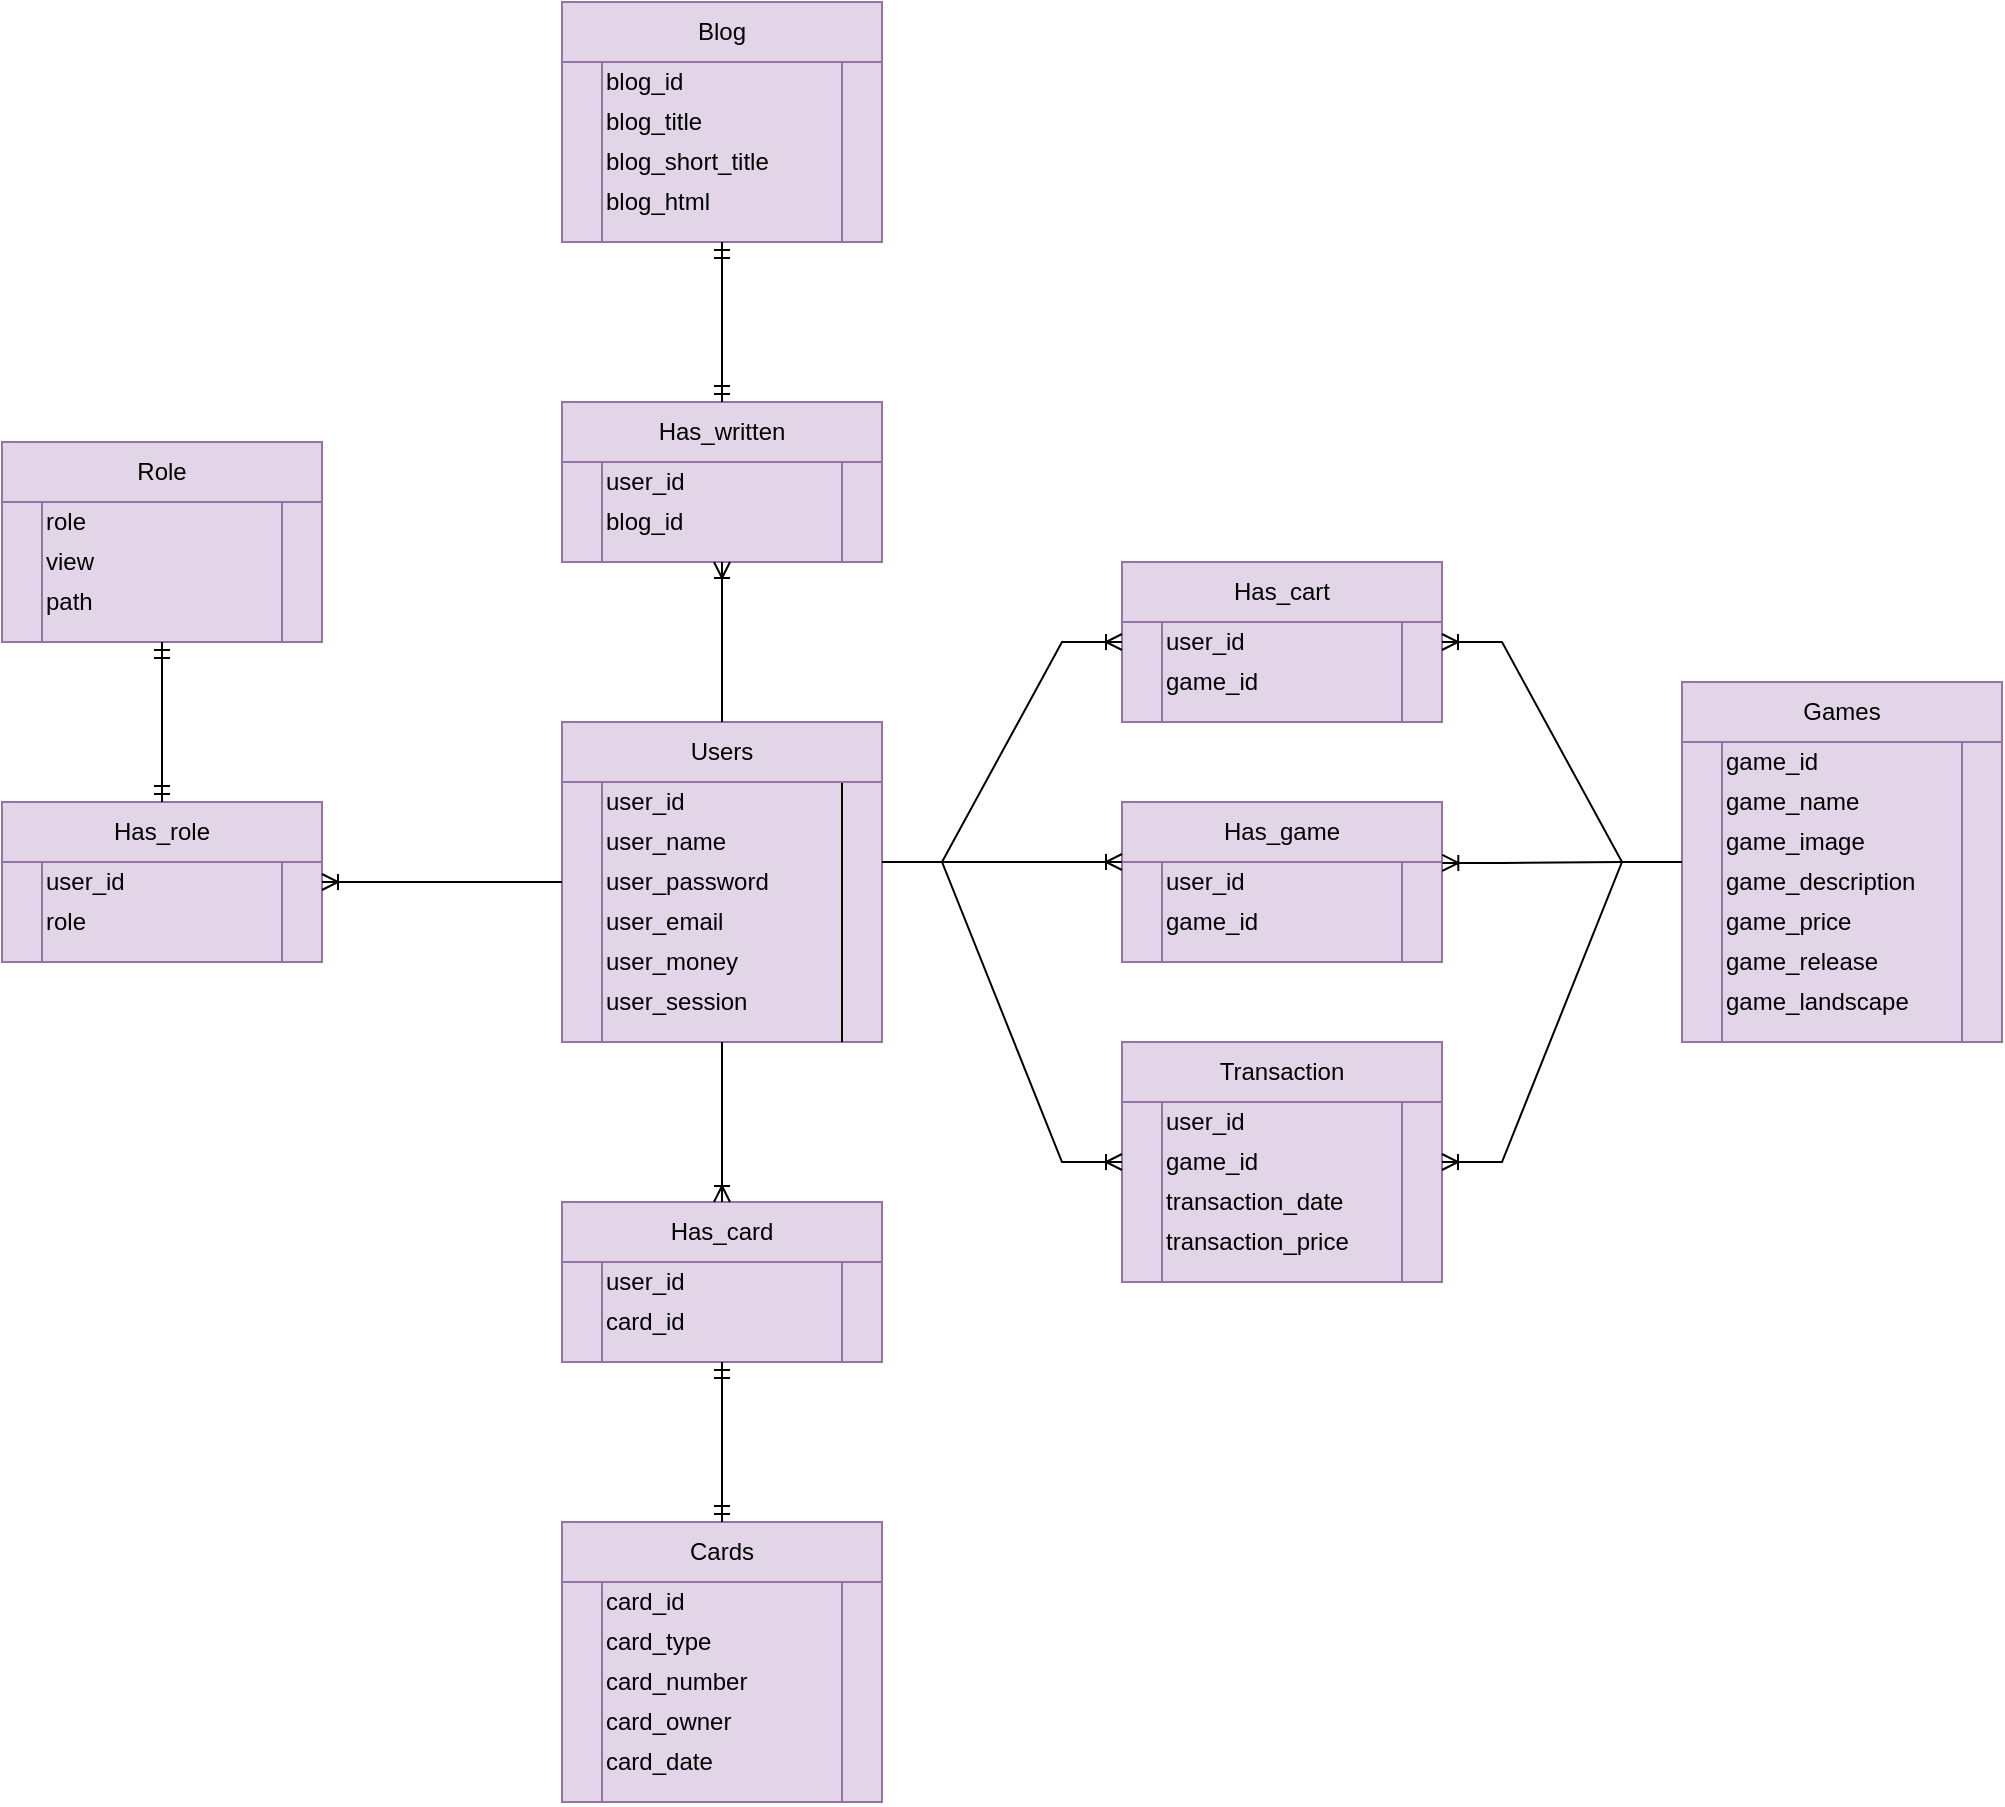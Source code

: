 <mxfile version="15.8.0" type="device"><diagram id="rGAQaOPe0A09g-HLJoSy" name="Page-1"><mxGraphModel dx="779" dy="961" grid="1" gridSize="10" guides="1" tooltips="1" connect="1" arrows="1" fold="1" page="1" pageScale="1" pageWidth="3300" pageHeight="4681" math="0" shadow="0"><root><mxCell id="0"/><mxCell id="1" parent="0"/><mxCell id="rlixF8Hj_irklnSQhS6D-13" value="" style="rounded=0;whiteSpace=wrap;html=1;fillColor=#e1d5e7;strokeColor=#9673a6;" parent="1" vertex="1"><mxGeometry x="1070" y="1000" width="160" height="30" as="geometry"/></mxCell><mxCell id="rlixF8Hj_irklnSQhS6D-14" value="" style="rounded=0;whiteSpace=wrap;html=1;fillColor=#e1d5e7;strokeColor=#9673a6;" parent="1" vertex="1"><mxGeometry x="1070" y="1000" width="160" height="140" as="geometry"/></mxCell><mxCell id="rlixF8Hj_irklnSQhS6D-15" value="" style="endArrow=none;html=1;rounded=0;fillColor=#e1d5e7;strokeColor=#9673a6;" parent="1" edge="1"><mxGeometry width="50" height="50" relative="1" as="geometry"><mxPoint x="1090" y="1140" as="sourcePoint"/><mxPoint x="1090" y="1030" as="targetPoint"/></mxGeometry></mxCell><mxCell id="rlixF8Hj_irklnSQhS6D-16" value="" style="endArrow=none;html=1;rounded=0;fillColor=#e1d5e7;strokeColor=#9673a6;" parent="1" edge="1"><mxGeometry width="50" height="50" relative="1" as="geometry"><mxPoint x="1210" y="1140" as="sourcePoint"/><mxPoint x="1210" y="1030" as="targetPoint"/></mxGeometry></mxCell><mxCell id="rlixF8Hj_irklnSQhS6D-18" value="" style="rounded=0;whiteSpace=wrap;html=1;fillColor=#e1d5e7;strokeColor=#9673a6;" parent="1" vertex="1"><mxGeometry x="1350" y="760" width="160" height="30" as="geometry"/></mxCell><mxCell id="rlixF8Hj_irklnSQhS6D-19" value="" style="rounded=0;whiteSpace=wrap;html=1;fillColor=#e1d5e7;strokeColor=#9673a6;" parent="1" vertex="1"><mxGeometry x="1350" y="760" width="160" height="120" as="geometry"/></mxCell><mxCell id="rlixF8Hj_irklnSQhS6D-20" value="" style="endArrow=none;html=1;rounded=0;fillColor=#e1d5e7;strokeColor=#9673a6;" parent="1" edge="1"><mxGeometry width="50" height="50" relative="1" as="geometry"><mxPoint x="1370" y="880" as="sourcePoint"/><mxPoint x="1370" y="790" as="targetPoint"/></mxGeometry></mxCell><mxCell id="rlixF8Hj_irklnSQhS6D-21" value="" style="endArrow=none;html=1;rounded=0;fillColor=#e1d5e7;strokeColor=#9673a6;" parent="1" edge="1"><mxGeometry width="50" height="50" relative="1" as="geometry"><mxPoint x="1490" y="880" as="sourcePoint"/><mxPoint x="1490" y="790" as="targetPoint"/></mxGeometry></mxCell><mxCell id="rlixF8Hj_irklnSQhS6D-33" value="" style="rounded=0;whiteSpace=wrap;html=1;fillColor=#e1d5e7;strokeColor=#9673a6;" parent="1" vertex="1"><mxGeometry x="1350" y="520" width="160" height="30" as="geometry"/></mxCell><mxCell id="rlixF8Hj_irklnSQhS6D-34" value="" style="rounded=0;whiteSpace=wrap;html=1;fillColor=#e1d5e7;strokeColor=#9673a6;" parent="1" vertex="1"><mxGeometry x="1350" y="520" width="160" height="80" as="geometry"/></mxCell><mxCell id="rlixF8Hj_irklnSQhS6D-35" value="" style="endArrow=none;html=1;rounded=0;fillColor=#e1d5e7;strokeColor=#9673a6;" parent="1" edge="1"><mxGeometry width="50" height="50" relative="1" as="geometry"><mxPoint x="1490" y="600" as="sourcePoint"/><mxPoint x="1490" y="550" as="targetPoint"/></mxGeometry></mxCell><mxCell id="rlixF8Hj_irklnSQhS6D-36" value="" style="endArrow=none;html=1;rounded=0;fillColor=#e1d5e7;strokeColor=#9673a6;" parent="1" edge="1"><mxGeometry width="50" height="50" relative="1" as="geometry"><mxPoint x="1370" y="600" as="sourcePoint"/><mxPoint x="1370" y="550" as="targetPoint"/></mxGeometry></mxCell><mxCell id="rlixF8Hj_irklnSQhS6D-49" value="" style="rounded=0;whiteSpace=wrap;html=1;fillColor=#e1d5e7;strokeColor=#9673a6;" parent="1" vertex="1"><mxGeometry x="790" y="460" width="160" height="100" as="geometry"/></mxCell><mxCell id="rlixF8Hj_irklnSQhS6D-50" value="" style="endArrow=none;html=1;rounded=0;fillColor=#e1d5e7;strokeColor=#9673a6;" parent="1" edge="1"><mxGeometry width="50" height="50" relative="1" as="geometry"><mxPoint x="930" y="560" as="sourcePoint"/><mxPoint x="930" y="490" as="targetPoint"/></mxGeometry></mxCell><mxCell id="rlixF8Hj_irklnSQhS6D-51" value="" style="endArrow=none;html=1;rounded=0;fillColor=#e1d5e7;strokeColor=#9673a6;" parent="1" edge="1"><mxGeometry width="50" height="50" relative="1" as="geometry"><mxPoint x="810" y="560" as="sourcePoint"/><mxPoint x="810" y="490" as="targetPoint"/></mxGeometry></mxCell><mxCell id="rlixF8Hj_irklnSQhS6D-53" value="" style="rounded=0;whiteSpace=wrap;html=1;fillColor=#e1d5e7;strokeColor=#9673a6;" parent="1" vertex="1"><mxGeometry x="1070" y="240" width="160" height="30" as="geometry"/></mxCell><mxCell id="rlixF8Hj_irklnSQhS6D-54" value="" style="rounded=0;whiteSpace=wrap;html=1;fillColor=#e1d5e7;strokeColor=#9673a6;" parent="1" vertex="1"><mxGeometry x="1070" y="240" width="160" height="120" as="geometry"/></mxCell><mxCell id="rlixF8Hj_irklnSQhS6D-55" value="" style="endArrow=none;html=1;rounded=0;fillColor=#e1d5e7;strokeColor=#9673a6;" parent="1" edge="1"><mxGeometry width="50" height="50" relative="1" as="geometry"><mxPoint x="1210" y="360" as="sourcePoint"/><mxPoint x="1210" y="270" as="targetPoint"/></mxGeometry></mxCell><mxCell id="rlixF8Hj_irklnSQhS6D-56" value="" style="endArrow=none;html=1;rounded=0;fillColor=#e1d5e7;strokeColor=#9673a6;" parent="1" edge="1"><mxGeometry width="50" height="50" relative="1" as="geometry"><mxPoint x="1090" y="360" as="sourcePoint"/><mxPoint x="1090" y="270" as="targetPoint"/></mxGeometry></mxCell><mxCell id="rlixF8Hj_irklnSQhS6D-58" value="" style="rounded=0;whiteSpace=wrap;html=1;" parent="1" vertex="1"><mxGeometry x="1070" y="600" width="160" height="30" as="geometry"/></mxCell><mxCell id="rlixF8Hj_irklnSQhS6D-59" value="" style="rounded=0;whiteSpace=wrap;html=1;fillColor=#e1d5e7;strokeColor=#9673a6;" parent="1" vertex="1"><mxGeometry x="1070" y="600" width="160" height="160" as="geometry"/></mxCell><mxCell id="rlixF8Hj_irklnSQhS6D-60" value="" style="endArrow=none;html=1;rounded=0;" parent="1" edge="1"><mxGeometry width="50" height="50" relative="1" as="geometry"><mxPoint x="1210" y="760" as="sourcePoint"/><mxPoint x="1210" y="630" as="targetPoint"/></mxGeometry></mxCell><mxCell id="rlixF8Hj_irklnSQhS6D-61" value="" style="endArrow=none;html=1;rounded=0;fillColor=#e1d5e7;strokeColor=#9673a6;" parent="1" edge="1"><mxGeometry width="50" height="50" relative="1" as="geometry"><mxPoint x="1090" y="760" as="sourcePoint"/><mxPoint x="1090" y="630" as="targetPoint"/></mxGeometry></mxCell><mxCell id="rlixF8Hj_irklnSQhS6D-64" value="" style="rounded=0;whiteSpace=wrap;html=1;" parent="1" vertex="1"><mxGeometry x="1070" y="600" width="160" height="30" as="geometry"/></mxCell><mxCell id="rlixF8Hj_irklnSQhS6D-65" value="" style="rounded=0;whiteSpace=wrap;html=1;fillColor=#e1d5e7;strokeColor=#9673a6;" parent="1" vertex="1"><mxGeometry x="1070" y="1000" width="160" height="30" as="geometry"/></mxCell><mxCell id="rlixF8Hj_irklnSQhS6D-68" value="" style="rounded=0;whiteSpace=wrap;html=1;fillColor=#e1d5e7;strokeColor=#9673a6;" parent="1" vertex="1"><mxGeometry x="1350" y="760" width="160" height="30" as="geometry"/></mxCell><mxCell id="rlixF8Hj_irklnSQhS6D-69" value="" style="rounded=0;whiteSpace=wrap;html=1;fillColor=#e1d5e7;strokeColor=#9673a6;" parent="1" vertex="1"><mxGeometry x="1350" y="520" width="160" height="30" as="geometry"/></mxCell><mxCell id="rlixF8Hj_irklnSQhS6D-70" value="" style="rounded=0;whiteSpace=wrap;html=1;fillColor=#e1d5e7;strokeColor=#9673a6;" parent="1" vertex="1"><mxGeometry x="1070" y="240" width="160" height="30" as="geometry"/></mxCell><mxCell id="rlixF8Hj_irklnSQhS6D-75" value="Users" style="text;html=1;strokeColor=#9673a6;fillColor=#e1d5e7;align=center;verticalAlign=middle;whiteSpace=wrap;rounded=0;" parent="1" vertex="1"><mxGeometry x="1070" y="600" width="160" height="30" as="geometry"/></mxCell><mxCell id="rlixF8Hj_irklnSQhS6D-76" value="Role" style="text;html=1;strokeColor=#9673a6;fillColor=#e1d5e7;align=center;verticalAlign=middle;whiteSpace=wrap;rounded=0;" parent="1" vertex="1"><mxGeometry x="790" y="460" width="160" height="30" as="geometry"/></mxCell><mxCell id="rlixF8Hj_irklnSQhS6D-78" value="Cards" style="text;html=1;strokeColor=#9673a6;fillColor=#e1d5e7;align=center;verticalAlign=middle;whiteSpace=wrap;rounded=0;" parent="1" vertex="1"><mxGeometry x="1070" y="1000" width="160" height="30" as="geometry"/></mxCell><mxCell id="rlixF8Hj_irklnSQhS6D-79" value="Transaction" style="text;html=1;strokeColor=#9673a6;fillColor=#e1d5e7;align=center;verticalAlign=middle;whiteSpace=wrap;rounded=0;" parent="1" vertex="1"><mxGeometry x="1350" y="760" width="160" height="30" as="geometry"/></mxCell><mxCell id="rlixF8Hj_irklnSQhS6D-80" value="Has_cart" style="text;html=1;strokeColor=#9673a6;fillColor=#e1d5e7;align=center;verticalAlign=middle;whiteSpace=wrap;rounded=0;" parent="1" vertex="1"><mxGeometry x="1350" y="520" width="160" height="30" as="geometry"/></mxCell><mxCell id="rlixF8Hj_irklnSQhS6D-81" value="Blog" style="text;html=1;strokeColor=#9673a6;fillColor=#e1d5e7;align=center;verticalAlign=middle;whiteSpace=wrap;rounded=0;" parent="1" vertex="1"><mxGeometry x="1070" y="240" width="160" height="30" as="geometry"/></mxCell><mxCell id="rlixF8Hj_irklnSQhS6D-83" value="" style="rounded=0;whiteSpace=wrap;html=1;fillColor=#e1d5e7;strokeColor=#9673a6;" parent="1" vertex="1"><mxGeometry x="1630" y="580" width="160" height="30" as="geometry"/></mxCell><mxCell id="rlixF8Hj_irklnSQhS6D-84" value="" style="rounded=0;whiteSpace=wrap;html=1;fillColor=#e1d5e7;strokeColor=#9673a6;" parent="1" vertex="1"><mxGeometry x="1630" y="580" width="160" height="180" as="geometry"/></mxCell><mxCell id="rlixF8Hj_irklnSQhS6D-85" value="" style="endArrow=none;html=1;rounded=0;fillColor=#e1d5e7;strokeColor=#9673a6;" parent="1" edge="1"><mxGeometry width="50" height="50" relative="1" as="geometry"><mxPoint x="1770" y="760" as="sourcePoint"/><mxPoint x="1770" y="610" as="targetPoint"/></mxGeometry></mxCell><mxCell id="rlixF8Hj_irklnSQhS6D-86" value="" style="endArrow=none;html=1;rounded=0;fillColor=#e1d5e7;strokeColor=#9673a6;" parent="1" edge="1"><mxGeometry width="50" height="50" relative="1" as="geometry"><mxPoint x="1650" y="760" as="sourcePoint"/><mxPoint x="1650" y="610" as="targetPoint"/></mxGeometry></mxCell><mxCell id="rlixF8Hj_irklnSQhS6D-88" value="" style="rounded=0;whiteSpace=wrap;html=1;fillColor=#e1d5e7;strokeColor=#9673a6;" parent="1" vertex="1"><mxGeometry x="1630" y="580" width="160" height="30" as="geometry"/></mxCell><mxCell id="rlixF8Hj_irklnSQhS6D-89" value="Games" style="text;html=1;strokeColor=#9673a6;fillColor=#e1d5e7;align=center;verticalAlign=middle;whiteSpace=wrap;rounded=0;" parent="1" vertex="1"><mxGeometry x="1630" y="580" width="160" height="30" as="geometry"/></mxCell><mxCell id="rlixF8Hj_irklnSQhS6D-90" value="role" style="text;html=1;strokeColor=none;fillColor=none;align=left;verticalAlign=middle;whiteSpace=wrap;rounded=0;" parent="1" vertex="1"><mxGeometry x="810" y="490" width="120" height="20" as="geometry"/></mxCell><mxCell id="rlixF8Hj_irklnSQhS6D-92" value="view" style="text;html=1;strokeColor=none;fillColor=none;align=left;verticalAlign=middle;whiteSpace=wrap;rounded=0;" parent="1" vertex="1"><mxGeometry x="810" y="510" width="120" height="20" as="geometry"/></mxCell><mxCell id="rlixF8Hj_irklnSQhS6D-93" value="path" style="text;html=1;strokeColor=none;fillColor=none;align=left;verticalAlign=middle;whiteSpace=wrap;rounded=0;" parent="1" vertex="1"><mxGeometry x="810" y="530" width="120" height="20" as="geometry"/></mxCell><mxCell id="rlixF8Hj_irklnSQhS6D-98" value="user_id" style="text;html=1;strokeColor=none;fillColor=none;align=left;verticalAlign=middle;whiteSpace=wrap;rounded=0;" parent="1" vertex="1"><mxGeometry x="1090" y="630" width="120" height="20" as="geometry"/></mxCell><mxCell id="rlixF8Hj_irklnSQhS6D-99" value="user_name" style="text;html=1;strokeColor=none;fillColor=none;align=left;verticalAlign=middle;whiteSpace=wrap;rounded=0;" parent="1" vertex="1"><mxGeometry x="1090" y="650" width="120" height="20" as="geometry"/></mxCell><mxCell id="rlixF8Hj_irklnSQhS6D-100" value="user_password" style="text;html=1;strokeColor=none;fillColor=none;align=left;verticalAlign=middle;whiteSpace=wrap;rounded=0;" parent="1" vertex="1"><mxGeometry x="1090" y="670" width="120" height="20" as="geometry"/></mxCell><mxCell id="rlixF8Hj_irklnSQhS6D-101" value="user_email" style="text;html=1;strokeColor=none;fillColor=none;align=left;verticalAlign=middle;whiteSpace=wrap;rounded=0;" parent="1" vertex="1"><mxGeometry x="1090" y="690" width="120" height="20" as="geometry"/></mxCell><mxCell id="rlixF8Hj_irklnSQhS6D-102" value="user_money" style="text;html=1;strokeColor=none;fillColor=none;align=left;verticalAlign=middle;whiteSpace=wrap;rounded=0;" parent="1" vertex="1"><mxGeometry x="1090" y="710" width="120" height="20" as="geometry"/></mxCell><mxCell id="rlixF8Hj_irklnSQhS6D-103" value="user_session" style="text;html=1;strokeColor=none;fillColor=none;align=left;verticalAlign=middle;whiteSpace=wrap;rounded=0;" parent="1" vertex="1"><mxGeometry x="1090" y="730" width="120" height="20" as="geometry"/></mxCell><mxCell id="rlixF8Hj_irklnSQhS6D-106" value="card_id" style="text;html=1;strokeColor=none;fillColor=none;align=left;verticalAlign=middle;whiteSpace=wrap;rounded=0;" parent="1" vertex="1"><mxGeometry x="1090" y="1030" width="120" height="20" as="geometry"/></mxCell><mxCell id="rlixF8Hj_irklnSQhS6D-107" value="card_type" style="text;html=1;strokeColor=none;fillColor=none;align=left;verticalAlign=middle;whiteSpace=wrap;rounded=0;" parent="1" vertex="1"><mxGeometry x="1090" y="1050" width="120" height="20" as="geometry"/></mxCell><mxCell id="rlixF8Hj_irklnSQhS6D-108" value="card_number" style="text;html=1;strokeColor=none;fillColor=none;align=left;verticalAlign=middle;whiteSpace=wrap;rounded=0;" parent="1" vertex="1"><mxGeometry x="1090" y="1070" width="120" height="20" as="geometry"/></mxCell><mxCell id="rlixF8Hj_irklnSQhS6D-109" value="card_owner" style="text;html=1;strokeColor=none;fillColor=none;align=left;verticalAlign=middle;whiteSpace=wrap;rounded=0;" parent="1" vertex="1"><mxGeometry x="1090" y="1090" width="120" height="20" as="geometry"/></mxCell><mxCell id="rlixF8Hj_irklnSQhS6D-110" value="card_date" style="text;html=1;strokeColor=none;fillColor=none;align=left;verticalAlign=middle;whiteSpace=wrap;rounded=0;" parent="1" vertex="1"><mxGeometry x="1090" y="1110" width="120" height="20" as="geometry"/></mxCell><mxCell id="rlixF8Hj_irklnSQhS6D-111" value="user_id" style="text;html=1;strokeColor=none;fillColor=none;align=left;verticalAlign=middle;whiteSpace=wrap;rounded=0;" parent="1" vertex="1"><mxGeometry x="1370" y="550" width="120" height="20" as="geometry"/></mxCell><mxCell id="rlixF8Hj_irklnSQhS6D-112" value="game_id" style="text;html=1;strokeColor=none;fillColor=none;align=left;verticalAlign=middle;whiteSpace=wrap;rounded=0;" parent="1" vertex="1"><mxGeometry x="1370" y="570" width="120" height="20" as="geometry"/></mxCell><mxCell id="rlixF8Hj_irklnSQhS6D-121" value="" style="rounded=0;whiteSpace=wrap;html=1;fillColor=#e1d5e7;strokeColor=#9673a6;" parent="1" vertex="1"><mxGeometry x="1350" y="640" width="160" height="30" as="geometry"/></mxCell><mxCell id="rlixF8Hj_irklnSQhS6D-122" value="" style="rounded=0;whiteSpace=wrap;html=1;fillColor=#e1d5e7;strokeColor=#9673a6;" parent="1" vertex="1"><mxGeometry x="1350" y="640" width="160" height="80" as="geometry"/></mxCell><mxCell id="rlixF8Hj_irklnSQhS6D-123" value="" style="endArrow=none;html=1;rounded=0;fillColor=#e1d5e7;strokeColor=#9673a6;" parent="1" edge="1"><mxGeometry width="50" height="50" relative="1" as="geometry"><mxPoint x="1490" y="720" as="sourcePoint"/><mxPoint x="1490" y="670" as="targetPoint"/></mxGeometry></mxCell><mxCell id="rlixF8Hj_irklnSQhS6D-124" value="" style="endArrow=none;html=1;rounded=0;fillColor=#e1d5e7;strokeColor=#9673a6;" parent="1" edge="1"><mxGeometry width="50" height="50" relative="1" as="geometry"><mxPoint x="1370" y="720" as="sourcePoint"/><mxPoint x="1370" y="670" as="targetPoint"/></mxGeometry></mxCell><mxCell id="rlixF8Hj_irklnSQhS6D-125" value="" style="rounded=0;whiteSpace=wrap;html=1;fillColor=#e1d5e7;strokeColor=#9673a6;" parent="1" vertex="1"><mxGeometry x="1350" y="640" width="160" height="30" as="geometry"/></mxCell><mxCell id="rlixF8Hj_irklnSQhS6D-126" value="Has_game" style="text;html=1;strokeColor=#9673a6;fillColor=#e1d5e7;align=center;verticalAlign=middle;whiteSpace=wrap;rounded=0;" parent="1" vertex="1"><mxGeometry x="1350" y="640" width="160" height="30" as="geometry"/></mxCell><mxCell id="rlixF8Hj_irklnSQhS6D-127" value="user_id" style="text;html=1;strokeColor=none;fillColor=none;align=left;verticalAlign=middle;whiteSpace=wrap;rounded=0;" parent="1" vertex="1"><mxGeometry x="1370" y="670" width="120" height="20" as="geometry"/></mxCell><mxCell id="rlixF8Hj_irklnSQhS6D-128" value="game_id" style="text;html=1;strokeColor=none;fillColor=none;align=left;verticalAlign=middle;whiteSpace=wrap;rounded=0;" parent="1" vertex="1"><mxGeometry x="1370" y="690" width="120" height="20" as="geometry"/></mxCell><mxCell id="rlixF8Hj_irklnSQhS6D-129" value="" style="rounded=0;whiteSpace=wrap;html=1;fillColor=#e1d5e7;strokeColor=#9673a6;" parent="1" vertex="1"><mxGeometry x="1070" y="840" width="160" height="30" as="geometry"/></mxCell><mxCell id="rlixF8Hj_irklnSQhS6D-130" value="" style="rounded=0;whiteSpace=wrap;html=1;fillColor=#e1d5e7;strokeColor=#9673a6;" parent="1" vertex="1"><mxGeometry x="1070" y="840" width="160" height="80" as="geometry"/></mxCell><mxCell id="rlixF8Hj_irklnSQhS6D-131" value="" style="endArrow=none;html=1;rounded=0;fillColor=#e1d5e7;strokeColor=#9673a6;" parent="1" edge="1"><mxGeometry width="50" height="50" relative="1" as="geometry"><mxPoint x="1210" y="920" as="sourcePoint"/><mxPoint x="1210" y="870" as="targetPoint"/></mxGeometry></mxCell><mxCell id="rlixF8Hj_irklnSQhS6D-132" value="" style="endArrow=none;html=1;rounded=0;fillColor=#e1d5e7;strokeColor=#9673a6;" parent="1" edge="1"><mxGeometry width="50" height="50" relative="1" as="geometry"><mxPoint x="1090" y="920" as="sourcePoint"/><mxPoint x="1090" y="870" as="targetPoint"/></mxGeometry></mxCell><mxCell id="rlixF8Hj_irklnSQhS6D-133" value="" style="rounded=0;whiteSpace=wrap;html=1;fillColor=#e1d5e7;strokeColor=#9673a6;" parent="1" vertex="1"><mxGeometry x="1070" y="840" width="160" height="30" as="geometry"/></mxCell><mxCell id="rlixF8Hj_irklnSQhS6D-134" value="Has_card" style="text;html=1;strokeColor=#9673a6;fillColor=#e1d5e7;align=center;verticalAlign=middle;whiteSpace=wrap;rounded=0;" parent="1" vertex="1"><mxGeometry x="1070" y="840" width="160" height="30" as="geometry"/></mxCell><mxCell id="rlixF8Hj_irklnSQhS6D-135" value="user_id" style="text;html=1;strokeColor=none;fillColor=none;align=left;verticalAlign=middle;whiteSpace=wrap;rounded=0;" parent="1" vertex="1"><mxGeometry x="1090" y="870" width="120" height="20" as="geometry"/></mxCell><mxCell id="rlixF8Hj_irklnSQhS6D-136" value="card_id" style="text;html=1;strokeColor=none;fillColor=none;align=left;verticalAlign=middle;whiteSpace=wrap;rounded=0;" parent="1" vertex="1"><mxGeometry x="1090" y="890" width="120" height="20" as="geometry"/></mxCell><mxCell id="rlixF8Hj_irklnSQhS6D-137" value="user_id" style="text;html=1;strokeColor=none;fillColor=none;align=left;verticalAlign=middle;whiteSpace=wrap;rounded=0;" parent="1" vertex="1"><mxGeometry x="1370" y="790" width="120" height="20" as="geometry"/></mxCell><mxCell id="rlixF8Hj_irklnSQhS6D-138" value="game_id" style="text;html=1;strokeColor=none;fillColor=none;align=left;verticalAlign=middle;whiteSpace=wrap;rounded=0;" parent="1" vertex="1"><mxGeometry x="1370" y="810" width="120" height="20" as="geometry"/></mxCell><mxCell id="rlixF8Hj_irklnSQhS6D-139" value="transaction_date" style="text;html=1;strokeColor=none;fillColor=none;align=left;verticalAlign=middle;whiteSpace=wrap;rounded=0;" parent="1" vertex="1"><mxGeometry x="1370" y="830" width="120" height="20" as="geometry"/></mxCell><mxCell id="rlixF8Hj_irklnSQhS6D-140" value="transaction_price" style="text;html=1;strokeColor=none;fillColor=none;align=left;verticalAlign=middle;whiteSpace=wrap;rounded=0;" parent="1" vertex="1"><mxGeometry x="1370" y="850" width="120" height="20" as="geometry"/></mxCell><mxCell id="rlixF8Hj_irklnSQhS6D-142" value="" style="rounded=0;whiteSpace=wrap;html=1;fillColor=#e1d5e7;strokeColor=#9673a6;" parent="1" vertex="1"><mxGeometry x="790" y="640" width="160" height="30" as="geometry"/></mxCell><mxCell id="rlixF8Hj_irklnSQhS6D-143" value="" style="rounded=0;whiteSpace=wrap;html=1;fillColor=#e1d5e7;strokeColor=#9673a6;" parent="1" vertex="1"><mxGeometry x="790" y="640" width="160" height="80" as="geometry"/></mxCell><mxCell id="rlixF8Hj_irklnSQhS6D-144" value="" style="endArrow=none;html=1;rounded=0;fillColor=#e1d5e7;strokeColor=#9673a6;" parent="1" edge="1"><mxGeometry width="50" height="50" relative="1" as="geometry"><mxPoint x="930" y="720" as="sourcePoint"/><mxPoint x="930" y="670" as="targetPoint"/></mxGeometry></mxCell><mxCell id="rlixF8Hj_irklnSQhS6D-145" value="" style="endArrow=none;html=1;rounded=0;fillColor=#e1d5e7;strokeColor=#9673a6;" parent="1" edge="1"><mxGeometry width="50" height="50" relative="1" as="geometry"><mxPoint x="810" y="720" as="sourcePoint"/><mxPoint x="810" y="670" as="targetPoint"/></mxGeometry></mxCell><mxCell id="rlixF8Hj_irklnSQhS6D-146" value="" style="rounded=0;whiteSpace=wrap;html=1;fillColor=#e1d5e7;strokeColor=#9673a6;" parent="1" vertex="1"><mxGeometry x="790" y="640" width="160" height="30" as="geometry"/></mxCell><mxCell id="rlixF8Hj_irklnSQhS6D-147" value="Has_role" style="text;html=1;strokeColor=#9673a6;fillColor=#e1d5e7;align=center;verticalAlign=middle;whiteSpace=wrap;rounded=0;" parent="1" vertex="1"><mxGeometry x="790" y="640" width="160" height="30" as="geometry"/></mxCell><mxCell id="rlixF8Hj_irklnSQhS6D-148" value="user_id" style="text;html=1;strokeColor=none;fillColor=none;align=left;verticalAlign=middle;whiteSpace=wrap;rounded=0;" parent="1" vertex="1"><mxGeometry x="810" y="670" width="120" height="20" as="geometry"/></mxCell><mxCell id="rlixF8Hj_irklnSQhS6D-150" value="role" style="text;html=1;strokeColor=none;fillColor=none;align=left;verticalAlign=middle;whiteSpace=wrap;rounded=0;" parent="1" vertex="1"><mxGeometry x="810" y="690" width="120" height="20" as="geometry"/></mxCell><mxCell id="rlixF8Hj_irklnSQhS6D-165" value="game_release" style="text;html=1;strokeColor=none;fillColor=none;align=left;verticalAlign=middle;whiteSpace=wrap;rounded=0;" parent="1" vertex="1"><mxGeometry x="1650" y="710" width="120" height="20" as="geometry"/></mxCell><mxCell id="rlixF8Hj_irklnSQhS6D-166" value="game_price" style="text;html=1;strokeColor=none;fillColor=none;align=left;verticalAlign=middle;whiteSpace=wrap;rounded=0;" parent="1" vertex="1"><mxGeometry x="1650" y="690" width="120" height="20" as="geometry"/></mxCell><mxCell id="rlixF8Hj_irklnSQhS6D-167" value="game_description" style="text;html=1;strokeColor=none;fillColor=none;align=left;verticalAlign=middle;whiteSpace=wrap;rounded=0;" parent="1" vertex="1"><mxGeometry x="1650" y="670" width="120" height="20" as="geometry"/></mxCell><mxCell id="rlixF8Hj_irklnSQhS6D-168" value="game_image" style="text;html=1;strokeColor=none;fillColor=none;align=left;verticalAlign=middle;whiteSpace=wrap;rounded=0;" parent="1" vertex="1"><mxGeometry x="1650" y="650" width="120" height="20" as="geometry"/></mxCell><mxCell id="rlixF8Hj_irklnSQhS6D-169" value="game_name" style="text;html=1;strokeColor=none;fillColor=none;align=left;verticalAlign=middle;whiteSpace=wrap;rounded=0;" parent="1" vertex="1"><mxGeometry x="1650" y="630" width="120" height="20" as="geometry"/></mxCell><mxCell id="rlixF8Hj_irklnSQhS6D-170" value="game_id" style="text;html=1;strokeColor=none;fillColor=none;align=left;verticalAlign=middle;whiteSpace=wrap;rounded=0;" parent="1" vertex="1"><mxGeometry x="1650" y="610" width="120" height="20" as="geometry"/></mxCell><mxCell id="rlixF8Hj_irklnSQhS6D-171" value="game_landscape" style="text;html=1;strokeColor=none;fillColor=none;align=left;verticalAlign=middle;whiteSpace=wrap;rounded=0;" parent="1" vertex="1"><mxGeometry x="1650" y="730" width="120" height="20" as="geometry"/></mxCell><mxCell id="rlixF8Hj_irklnSQhS6D-172" value="blog_id" style="text;html=1;strokeColor=none;fillColor=none;align=left;verticalAlign=middle;whiteSpace=wrap;rounded=0;" parent="1" vertex="1"><mxGeometry x="1090" y="270" width="120" height="20" as="geometry"/></mxCell><mxCell id="rlixF8Hj_irklnSQhS6D-173" value="blog_title" style="text;html=1;strokeColor=none;fillColor=none;align=left;verticalAlign=middle;whiteSpace=wrap;rounded=0;" parent="1" vertex="1"><mxGeometry x="1090" y="290" width="120" height="20" as="geometry"/></mxCell><mxCell id="rlixF8Hj_irklnSQhS6D-174" value="blog_short_title" style="text;html=1;strokeColor=none;fillColor=none;align=left;verticalAlign=middle;whiteSpace=wrap;rounded=0;" parent="1" vertex="1"><mxGeometry x="1090" y="310" width="120" height="20" as="geometry"/></mxCell><mxCell id="rlixF8Hj_irklnSQhS6D-175" value="blog_html" style="text;html=1;strokeColor=none;fillColor=none;align=left;verticalAlign=middle;whiteSpace=wrap;rounded=0;" parent="1" vertex="1"><mxGeometry x="1090" y="330" width="120" height="20" as="geometry"/></mxCell><mxCell id="E9HUJRN-nUKPu5mwPq09-1" value="" style="rounded=0;whiteSpace=wrap;html=1;fillColor=#e1d5e7;strokeColor=#9673a6;" parent="1" vertex="1"><mxGeometry x="1070" y="440" width="160" height="30" as="geometry"/></mxCell><mxCell id="E9HUJRN-nUKPu5mwPq09-2" value="" style="rounded=0;whiteSpace=wrap;html=1;fillColor=#e1d5e7;strokeColor=#9673a6;" parent="1" vertex="1"><mxGeometry x="1070" y="440" width="160" height="80" as="geometry"/></mxCell><mxCell id="E9HUJRN-nUKPu5mwPq09-3" value="" style="endArrow=none;html=1;rounded=0;fillColor=#e1d5e7;strokeColor=#9673a6;" parent="1" edge="1"><mxGeometry width="50" height="50" relative="1" as="geometry"><mxPoint x="1210" y="520" as="sourcePoint"/><mxPoint x="1210" y="470" as="targetPoint"/></mxGeometry></mxCell><mxCell id="E9HUJRN-nUKPu5mwPq09-4" value="" style="endArrow=none;html=1;rounded=0;fillColor=#e1d5e7;strokeColor=#9673a6;" parent="1" edge="1"><mxGeometry width="50" height="50" relative="1" as="geometry"><mxPoint x="1090" y="520" as="sourcePoint"/><mxPoint x="1090" y="470" as="targetPoint"/></mxGeometry></mxCell><mxCell id="E9HUJRN-nUKPu5mwPq09-5" value="" style="rounded=0;whiteSpace=wrap;html=1;fillColor=#e1d5e7;strokeColor=#9673a6;" parent="1" vertex="1"><mxGeometry x="1070" y="440" width="160" height="30" as="geometry"/></mxCell><mxCell id="E9HUJRN-nUKPu5mwPq09-6" value="Has_written" style="text;html=1;strokeColor=#9673a6;fillColor=#e1d5e7;align=center;verticalAlign=middle;whiteSpace=wrap;rounded=0;" parent="1" vertex="1"><mxGeometry x="1070" y="440" width="160" height="30" as="geometry"/></mxCell><mxCell id="E9HUJRN-nUKPu5mwPq09-7" value="user_id" style="text;html=1;strokeColor=none;fillColor=none;align=left;verticalAlign=middle;whiteSpace=wrap;rounded=0;" parent="1" vertex="1"><mxGeometry x="1090" y="470" width="120" height="20" as="geometry"/></mxCell><mxCell id="E9HUJRN-nUKPu5mwPq09-8" value="blog_id" style="text;html=1;strokeColor=none;fillColor=none;align=left;verticalAlign=middle;whiteSpace=wrap;rounded=0;" parent="1" vertex="1"><mxGeometry x="1090" y="490" width="120" height="20" as="geometry"/></mxCell><mxCell id="E9HUJRN-nUKPu5mwPq09-15" value="" style="edgeStyle=entityRelationEdgeStyle;fontSize=12;html=1;endArrow=ERoneToMany;rounded=0;entryX=0;entryY=0.5;entryDx=0;entryDy=0;" parent="1" target="rlixF8Hj_irklnSQhS6D-34" edge="1"><mxGeometry width="100" height="100" relative="1" as="geometry"><mxPoint x="1230" y="670" as="sourcePoint"/><mxPoint x="1330" y="570" as="targetPoint"/></mxGeometry></mxCell><mxCell id="E9HUJRN-nUKPu5mwPq09-16" value="" style="edgeStyle=entityRelationEdgeStyle;fontSize=12;html=1;endArrow=ERoneToMany;rounded=0;entryX=0;entryY=1;entryDx=0;entryDy=0;" parent="1" target="rlixF8Hj_irklnSQhS6D-126" edge="1"><mxGeometry width="100" height="100" relative="1" as="geometry"><mxPoint x="1230" y="670" as="sourcePoint"/><mxPoint x="1370" y="600" as="targetPoint"/></mxGeometry></mxCell><mxCell id="E9HUJRN-nUKPu5mwPq09-17" value="" style="edgeStyle=entityRelationEdgeStyle;fontSize=12;html=1;endArrow=ERoneToMany;rounded=0;entryX=0;entryY=0.5;entryDx=0;entryDy=0;" parent="1" target="rlixF8Hj_irklnSQhS6D-19" edge="1"><mxGeometry width="100" height="100" relative="1" as="geometry"><mxPoint x="1230" y="670" as="sourcePoint"/><mxPoint x="1370" y="600" as="targetPoint"/></mxGeometry></mxCell><mxCell id="E9HUJRN-nUKPu5mwPq09-18" value="" style="edgeStyle=entityRelationEdgeStyle;fontSize=12;html=1;endArrow=ERoneToMany;rounded=0;exitX=0;exitY=0.5;exitDx=0;exitDy=0;entryX=1;entryY=0.5;entryDx=0;entryDy=0;" parent="1" source="rlixF8Hj_irklnSQhS6D-84" target="rlixF8Hj_irklnSQhS6D-34" edge="1"><mxGeometry width="100" height="100" relative="1" as="geometry"><mxPoint x="1480" y="700" as="sourcePoint"/><mxPoint x="1580" y="600" as="targetPoint"/></mxGeometry></mxCell><mxCell id="E9HUJRN-nUKPu5mwPq09-19" value="" style="edgeStyle=entityRelationEdgeStyle;fontSize=12;html=1;endArrow=ERoneToMany;rounded=0;exitX=0;exitY=0.5;exitDx=0;exitDy=0;entryX=1.001;entryY=0.381;entryDx=0;entryDy=0;entryPerimeter=0;" parent="1" source="rlixF8Hj_irklnSQhS6D-84" target="rlixF8Hj_irklnSQhS6D-122" edge="1"><mxGeometry width="100" height="100" relative="1" as="geometry"><mxPoint x="1640" y="700" as="sourcePoint"/><mxPoint x="1520" y="570" as="targetPoint"/></mxGeometry></mxCell><mxCell id="E9HUJRN-nUKPu5mwPq09-20" value="" style="edgeStyle=entityRelationEdgeStyle;fontSize=12;html=1;endArrow=ERoneToMany;rounded=0;exitX=0;exitY=0.5;exitDx=0;exitDy=0;entryX=1;entryY=0.5;entryDx=0;entryDy=0;" parent="1" source="rlixF8Hj_irklnSQhS6D-84" target="rlixF8Hj_irklnSQhS6D-19" edge="1"><mxGeometry width="100" height="100" relative="1" as="geometry"><mxPoint x="1480" y="700" as="sourcePoint"/><mxPoint x="1580" y="600" as="targetPoint"/></mxGeometry></mxCell><mxCell id="E9HUJRN-nUKPu5mwPq09-23" value="" style="fontSize=12;html=1;endArrow=ERoneToMany;rounded=0;exitX=0.5;exitY=1;exitDx=0;exitDy=0;" parent="1" source="rlixF8Hj_irklnSQhS6D-59" target="rlixF8Hj_irklnSQhS6D-134" edge="1"><mxGeometry width="100" height="100" relative="1" as="geometry"><mxPoint x="1000" y="800" as="sourcePoint"/><mxPoint x="990" y="970" as="targetPoint"/></mxGeometry></mxCell><mxCell id="E9HUJRN-nUKPu5mwPq09-24" value="" style="fontSize=12;html=1;endArrow=ERmandOne;startArrow=ERmandOne;rounded=0;exitX=0.5;exitY=1;exitDx=0;exitDy=0;entryX=0.5;entryY=0;entryDx=0;entryDy=0;" parent="1" source="rlixF8Hj_irklnSQhS6D-130" target="rlixF8Hj_irklnSQhS6D-78" edge="1"><mxGeometry width="100" height="100" relative="1" as="geometry"><mxPoint x="1040" y="700" as="sourcePoint"/><mxPoint x="1140" y="600" as="targetPoint"/></mxGeometry></mxCell><mxCell id="E9HUJRN-nUKPu5mwPq09-25" value="" style="edgeStyle=entityRelationEdgeStyle;fontSize=12;html=1;endArrow=ERoneToMany;rounded=0;exitX=0;exitY=0.5;exitDx=0;exitDy=0;entryX=1;entryY=0.5;entryDx=0;entryDy=0;" parent="1" source="rlixF8Hj_irklnSQhS6D-59" target="rlixF8Hj_irklnSQhS6D-143" edge="1"><mxGeometry width="100" height="100" relative="1" as="geometry"><mxPoint x="1040" y="700" as="sourcePoint"/><mxPoint x="1140" y="600" as="targetPoint"/></mxGeometry></mxCell><mxCell id="E9HUJRN-nUKPu5mwPq09-26" value="" style="fontSize=12;html=1;endArrow=ERmandOne;startArrow=ERmandOne;rounded=0;entryX=0.5;entryY=1;entryDx=0;entryDy=0;exitX=0.5;exitY=0;exitDx=0;exitDy=0;" parent="1" source="rlixF8Hj_irklnSQhS6D-147" target="rlixF8Hj_irklnSQhS6D-49" edge="1"><mxGeometry width="100" height="100" relative="1" as="geometry"><mxPoint x="1040" y="700" as="sourcePoint"/><mxPoint x="1140" y="600" as="targetPoint"/></mxGeometry></mxCell><mxCell id="E9HUJRN-nUKPu5mwPq09-27" value="" style="fontSize=12;html=1;endArrow=ERoneToMany;rounded=0;exitX=0.5;exitY=0;exitDx=0;exitDy=0;entryX=0.5;entryY=1;entryDx=0;entryDy=0;" parent="1" source="rlixF8Hj_irklnSQhS6D-75" target="E9HUJRN-nUKPu5mwPq09-2" edge="1"><mxGeometry width="100" height="100" relative="1" as="geometry"><mxPoint x="1040" y="700" as="sourcePoint"/><mxPoint x="1140" y="600" as="targetPoint"/></mxGeometry></mxCell><mxCell id="E9HUJRN-nUKPu5mwPq09-28" value="" style="fontSize=12;html=1;endArrow=ERmandOne;startArrow=ERmandOne;rounded=0;entryX=0.5;entryY=1;entryDx=0;entryDy=0;exitX=0.5;exitY=0;exitDx=0;exitDy=0;" parent="1" source="E9HUJRN-nUKPu5mwPq09-6" target="rlixF8Hj_irklnSQhS6D-54" edge="1"><mxGeometry width="100" height="100" relative="1" as="geometry"><mxPoint x="1040" y="700" as="sourcePoint"/><mxPoint x="1140" y="600" as="targetPoint"/></mxGeometry></mxCell></root></mxGraphModel></diagram></mxfile>